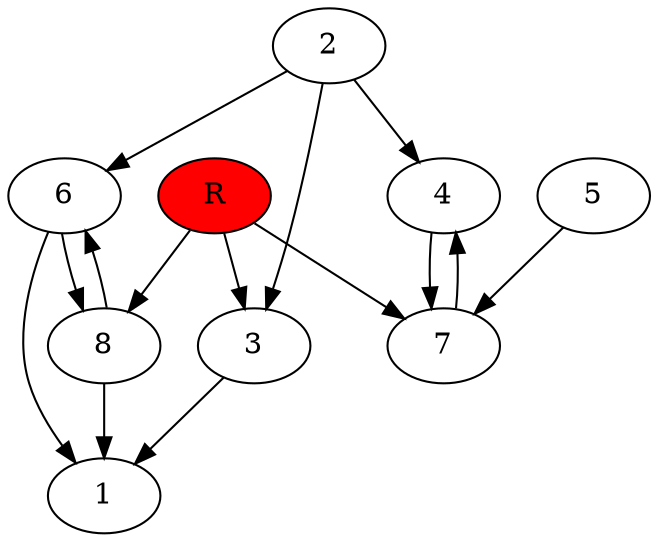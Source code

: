 digraph prb10103 {
	1
	2
	3
	4
	5
	6
	7
	8
	R [fillcolor="#ff0000" style=filled]
	2 -> 3
	2 -> 4
	2 -> 6
	3 -> 1
	4 -> 7
	5 -> 7
	6 -> 1
	6 -> 8
	7 -> 4
	8 -> 1
	8 -> 6
	R -> 3
	R -> 7
	R -> 8
}
